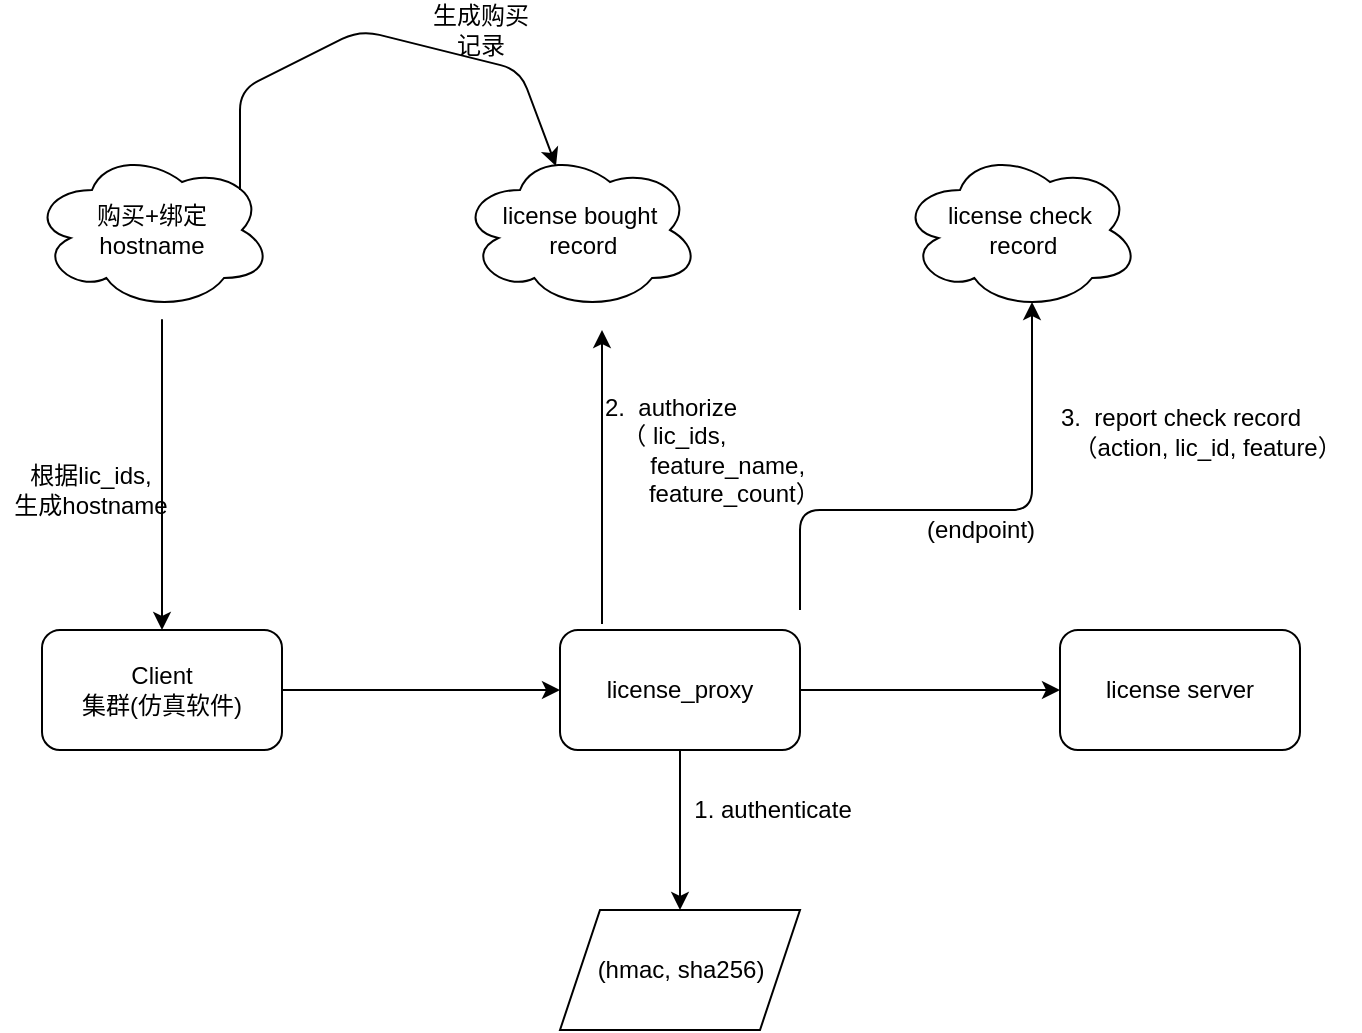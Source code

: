 <mxfile version="14.9.4" type="github">
  <diagram id="spWRH_hxpfT9JZSl1zpQ" name="Page-1">
    <mxGraphModel dx="1298" dy="723" grid="1" gridSize="10" guides="1" tooltips="1" connect="1" arrows="1" fold="1" page="1" pageScale="1" pageWidth="827" pageHeight="1169" math="0" shadow="0">
      <root>
        <mxCell id="0" />
        <mxCell id="1" parent="0" />
        <mxCell id="T1BH8oKWrqryGCN57JgZ-1" value="购买+绑定&lt;br&gt;hostname" style="ellipse;shape=cloud;whiteSpace=wrap;html=1;" vertex="1" parent="1">
          <mxGeometry x="56" y="100" width="120" height="80" as="geometry" />
        </mxCell>
        <mxCell id="T1BH8oKWrqryGCN57JgZ-2" value="根据lic_ids, &lt;br&gt;生成hostname" style="text;html=1;align=center;verticalAlign=middle;resizable=0;points=[];autosize=1;strokeColor=none;" vertex="1" parent="1">
          <mxGeometry x="40" y="255" width="90" height="30" as="geometry" />
        </mxCell>
        <mxCell id="T1BH8oKWrqryGCN57JgZ-3" value="" style="endArrow=classic;html=1;exitX=0.9;exitY=-0.1;exitDx=0;exitDy=0;exitPerimeter=0;" edge="1" parent="1" source="T1BH8oKWrqryGCN57JgZ-2" target="T1BH8oKWrqryGCN57JgZ-4">
          <mxGeometry width="50" height="50" relative="1" as="geometry">
            <mxPoint x="325" y="440" as="sourcePoint" />
            <mxPoint x="121" y="370" as="targetPoint" />
            <Array as="points">
              <mxPoint x="121" y="180" />
            </Array>
          </mxGeometry>
        </mxCell>
        <mxCell id="T1BH8oKWrqryGCN57JgZ-4" value="Client&lt;br&gt;集群(仿真软件)" style="rounded=1;whiteSpace=wrap;html=1;" vertex="1" parent="1">
          <mxGeometry x="61" y="340" width="120" height="60" as="geometry" />
        </mxCell>
        <mxCell id="T1BH8oKWrqryGCN57JgZ-5" value="" style="endArrow=classic;html=1;exitX=1;exitY=0.5;exitDx=0;exitDy=0;" edge="1" parent="1" source="T1BH8oKWrqryGCN57JgZ-4" target="T1BH8oKWrqryGCN57JgZ-6">
          <mxGeometry width="50" height="50" relative="1" as="geometry">
            <mxPoint x="390" y="380" as="sourcePoint" />
            <mxPoint x="280" y="370" as="targetPoint" />
          </mxGeometry>
        </mxCell>
        <mxCell id="T1BH8oKWrqryGCN57JgZ-6" value="license_proxy" style="rounded=1;whiteSpace=wrap;html=1;" vertex="1" parent="1">
          <mxGeometry x="320" y="340" width="120" height="60" as="geometry" />
        </mxCell>
        <mxCell id="T1BH8oKWrqryGCN57JgZ-7" value="license server" style="rounded=1;whiteSpace=wrap;html=1;" vertex="1" parent="1">
          <mxGeometry x="570" y="340" width="120" height="60" as="geometry" />
        </mxCell>
        <mxCell id="T1BH8oKWrqryGCN57JgZ-8" value="" style="endArrow=classic;html=1;entryX=0;entryY=0.5;entryDx=0;entryDy=0;entryPerimeter=0;" edge="1" parent="1" target="T1BH8oKWrqryGCN57JgZ-7">
          <mxGeometry width="50" height="50" relative="1" as="geometry">
            <mxPoint x="440" y="370" as="sourcePoint" />
            <mxPoint x="560" y="370" as="targetPoint" />
          </mxGeometry>
        </mxCell>
        <mxCell id="T1BH8oKWrqryGCN57JgZ-9" value="1. authenticate&lt;br&gt;" style="text;html=1;align=center;verticalAlign=middle;resizable=0;points=[];autosize=1;strokeColor=none;" vertex="1" parent="1">
          <mxGeometry x="381" y="420" width="90" height="20" as="geometry" />
        </mxCell>
        <mxCell id="T1BH8oKWrqryGCN57JgZ-12" value="" style="shape=parallelogram;perimeter=parallelogramPerimeter;whiteSpace=wrap;html=1;fixedSize=1;" vertex="1" parent="1">
          <mxGeometry x="320" y="480" width="120" height="60" as="geometry" />
        </mxCell>
        <mxCell id="T1BH8oKWrqryGCN57JgZ-13" value="" style="endArrow=classic;html=1;exitX=0.5;exitY=1;exitDx=0;exitDy=0;" edge="1" parent="1" source="T1BH8oKWrqryGCN57JgZ-6">
          <mxGeometry width="50" height="50" relative="1" as="geometry">
            <mxPoint x="390" y="360" as="sourcePoint" />
            <mxPoint x="380" y="480" as="targetPoint" />
          </mxGeometry>
        </mxCell>
        <mxCell id="T1BH8oKWrqryGCN57JgZ-15" value="license bought&lt;br&gt;&amp;nbsp;record" style="ellipse;shape=cloud;whiteSpace=wrap;html=1;" vertex="1" parent="1">
          <mxGeometry x="270" y="100" width="120" height="80" as="geometry" />
        </mxCell>
        <mxCell id="T1BH8oKWrqryGCN57JgZ-16" value="license check&lt;br&gt;&amp;nbsp;record" style="ellipse;shape=cloud;whiteSpace=wrap;html=1;" vertex="1" parent="1">
          <mxGeometry x="490" y="100" width="120" height="80" as="geometry" />
        </mxCell>
        <mxCell id="T1BH8oKWrqryGCN57JgZ-17" value="(hmac, sha256)" style="text;html=1;align=center;verticalAlign=middle;resizable=0;points=[];autosize=1;strokeColor=none;" vertex="1" parent="1">
          <mxGeometry x="330" y="500" width="100" height="20" as="geometry" />
        </mxCell>
        <mxCell id="T1BH8oKWrqryGCN57JgZ-18" value="" style="endArrow=classic;html=1;exitX=0.175;exitY=-0.05;exitDx=0;exitDy=0;exitPerimeter=0;" edge="1" parent="1" source="T1BH8oKWrqryGCN57JgZ-6">
          <mxGeometry width="50" height="50" relative="1" as="geometry">
            <mxPoint x="390" y="350" as="sourcePoint" />
            <mxPoint x="341" y="190" as="targetPoint" />
          </mxGeometry>
        </mxCell>
        <mxCell id="T1BH8oKWrqryGCN57JgZ-19" value="2.&amp;nbsp; authorize&lt;br&gt;&amp;nbsp;（ lic_ids,&lt;br&gt;&amp;nbsp; &amp;nbsp; &amp;nbsp; &amp;nbsp; &amp;nbsp; &amp;nbsp; &amp;nbsp; &amp;nbsp; &amp;nbsp;feature_name,&lt;br&gt;&amp;nbsp; &amp;nbsp; &amp;nbsp; &amp;nbsp; &amp;nbsp; &amp;nbsp; &amp;nbsp; &amp;nbsp; &amp;nbsp; &amp;nbsp;feature_count）" style="text;html=1;align=center;verticalAlign=middle;resizable=0;points=[];autosize=1;strokeColor=none;" vertex="1" parent="1">
          <mxGeometry x="295" y="220" width="160" height="60" as="geometry" />
        </mxCell>
        <mxCell id="T1BH8oKWrqryGCN57JgZ-21" value="" style="endArrow=classic;html=1;entryX=0.55;entryY=0.95;entryDx=0;entryDy=0;entryPerimeter=0;" edge="1" parent="1" target="T1BH8oKWrqryGCN57JgZ-16">
          <mxGeometry width="50" height="50" relative="1" as="geometry">
            <mxPoint x="440" y="330" as="sourcePoint" />
            <mxPoint x="570" y="280" as="targetPoint" />
            <Array as="points">
              <mxPoint x="440" y="280" />
              <mxPoint x="556" y="280" />
            </Array>
          </mxGeometry>
        </mxCell>
        <mxCell id="T1BH8oKWrqryGCN57JgZ-22" value="3.&amp;nbsp; report check record&lt;br&gt;&amp;nbsp; &amp;nbsp; &amp;nbsp; &amp;nbsp; （action, lic_id, feature）" style="text;html=1;align=center;verticalAlign=middle;resizable=0;points=[];autosize=1;strokeColor=none;" vertex="1" parent="1">
          <mxGeometry x="540" y="226" width="180" height="30" as="geometry" />
        </mxCell>
        <mxCell id="T1BH8oKWrqryGCN57JgZ-23" value="(endpoint)" style="text;html=1;align=center;verticalAlign=middle;resizable=0;points=[];autosize=1;strokeColor=none;" vertex="1" parent="1">
          <mxGeometry x="495" y="280" width="70" height="20" as="geometry" />
        </mxCell>
        <mxCell id="T1BH8oKWrqryGCN57JgZ-25" value="" style="endArrow=classic;html=1;entryX=0.4;entryY=0.1;entryDx=0;entryDy=0;entryPerimeter=0;" edge="1" parent="1" target="T1BH8oKWrqryGCN57JgZ-15">
          <mxGeometry width="50" height="50" relative="1" as="geometry">
            <mxPoint x="160" y="120" as="sourcePoint" />
            <mxPoint x="210" y="70" as="targetPoint" />
            <Array as="points">
              <mxPoint x="160" y="70" />
              <mxPoint x="220" y="40" />
              <mxPoint x="300" y="60" />
            </Array>
          </mxGeometry>
        </mxCell>
        <mxCell id="T1BH8oKWrqryGCN57JgZ-28" value="生成购买&lt;br&gt;记录" style="text;html=1;align=center;verticalAlign=middle;resizable=0;points=[];autosize=1;strokeColor=none;" vertex="1" parent="1">
          <mxGeometry x="250" y="25" width="60" height="30" as="geometry" />
        </mxCell>
      </root>
    </mxGraphModel>
  </diagram>
</mxfile>
